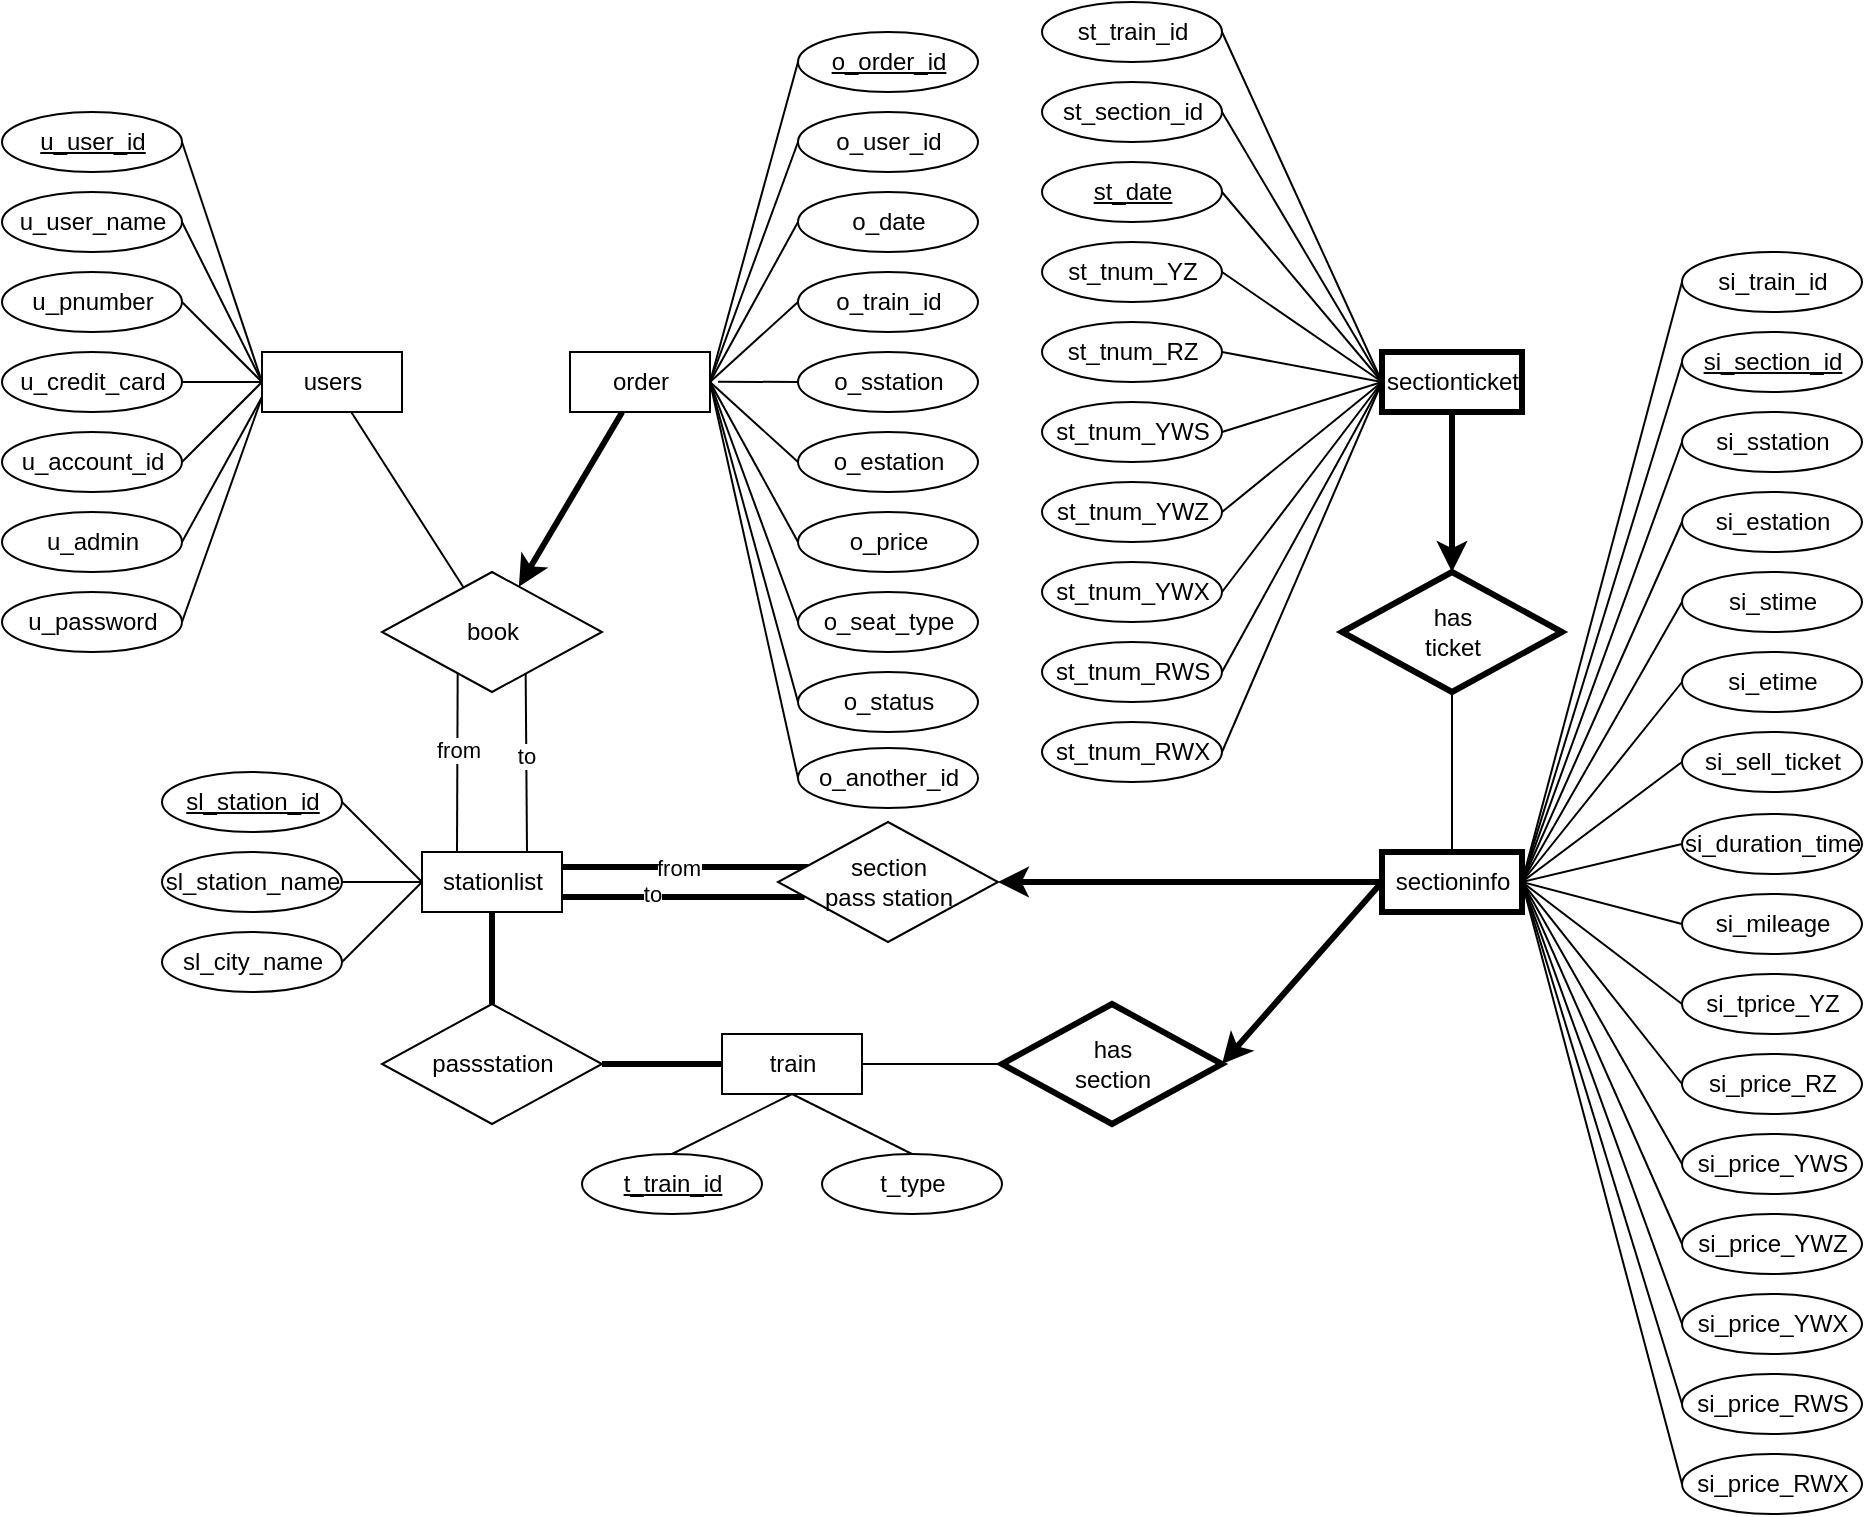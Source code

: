 <mxfile version="14.6.13" type="device"><diagram id="kN1YnAI2vswf2WvvlktZ" name="第 1 页"><mxGraphModel dx="1024" dy="601" grid="0" gridSize="10" guides="1" tooltips="1" connect="1" arrows="1" fold="1" page="1" pageScale="1" pageWidth="1169" pageHeight="827" math="0" shadow="0"><root><mxCell id="0"/><mxCell id="1" parent="0"/><mxCell id="4" style="edgeStyle=none;rounded=0;orthogonalLoop=1;jettySize=auto;html=1;entryX=1;entryY=0.5;entryDx=0;entryDy=0;endArrow=none;endFill=0;exitX=0;exitY=0.5;exitDx=0;exitDy=0;" parent="1" source="2" target="3" edge="1"><mxGeometry relative="1" as="geometry"/></mxCell><mxCell id="51" style="edgeStyle=none;rounded=0;orthogonalLoop=1;jettySize=auto;html=1;endArrow=none;endFill=0;" parent="1" source="2" target="48" edge="1"><mxGeometry relative="1" as="geometry"/></mxCell><mxCell id="2" value="users" style="html=1;dashed=0;whitespace=wrap;" parent="1" vertex="1"><mxGeometry x="160" y="190" width="70" height="30" as="geometry"/></mxCell><mxCell id="3" value="&lt;u&gt;u_user_id&lt;/u&gt;" style="shape=ellipse;html=1;dashed=0;whitespace=wrap;perimeter=ellipsePerimeter;" parent="1" vertex="1"><mxGeometry x="30" y="70" width="90" height="30" as="geometry"/></mxCell><mxCell id="18" style="edgeStyle=none;rounded=0;orthogonalLoop=1;jettySize=auto;html=1;endArrow=none;endFill=0;exitX=1;exitY=0.5;exitDx=0;exitDy=0;entryX=0;entryY=0.5;entryDx=0;entryDy=0;" parent="1" source="5" target="2" edge="1"><mxGeometry relative="1" as="geometry"/></mxCell><mxCell id="5" value="u_user_name" style="shape=ellipse;html=1;dashed=0;whitespace=wrap;perimeter=ellipsePerimeter;" parent="1" vertex="1"><mxGeometry x="30" y="110" width="90" height="30" as="geometry"/></mxCell><mxCell id="19" style="edgeStyle=none;rounded=0;orthogonalLoop=1;jettySize=auto;html=1;endArrow=none;endFill=0;exitX=1;exitY=0.5;exitDx=0;exitDy=0;entryX=0;entryY=0.5;entryDx=0;entryDy=0;" parent="1" source="6" target="2" edge="1"><mxGeometry relative="1" as="geometry"/></mxCell><mxCell id="6" value="u_pnumber" style="shape=ellipse;html=1;dashed=0;whitespace=wrap;perimeter=ellipsePerimeter;" parent="1" vertex="1"><mxGeometry x="30" y="150" width="90" height="30" as="geometry"/></mxCell><mxCell id="20" style="edgeStyle=none;rounded=0;orthogonalLoop=1;jettySize=auto;html=1;endArrow=none;endFill=0;" parent="1" source="7" target="2" edge="1"><mxGeometry relative="1" as="geometry"/></mxCell><mxCell id="7" value="u_credit_card" style="shape=ellipse;html=1;dashed=0;whitespace=wrap;perimeter=ellipsePerimeter;" parent="1" vertex="1"><mxGeometry x="30" y="190" width="90" height="30" as="geometry"/></mxCell><mxCell id="21" style="edgeStyle=none;rounded=0;orthogonalLoop=1;jettySize=auto;html=1;endArrow=none;endFill=0;exitX=1;exitY=0.5;exitDx=0;exitDy=0;entryX=0;entryY=0.5;entryDx=0;entryDy=0;" parent="1" source="8" target="2" edge="1"><mxGeometry relative="1" as="geometry"/></mxCell><mxCell id="8" value="u_account_id" style="shape=ellipse;html=1;dashed=0;whitespace=wrap;perimeter=ellipsePerimeter;" parent="1" vertex="1"><mxGeometry x="30" y="230" width="90" height="30" as="geometry"/></mxCell><mxCell id="16" style="edgeStyle=none;rounded=0;orthogonalLoop=1;jettySize=auto;html=1;endArrow=none;endFill=0;exitX=1;exitY=0.5;exitDx=0;exitDy=0;entryX=0;entryY=0.75;entryDx=0;entryDy=0;" parent="1" source="9" target="2" edge="1"><mxGeometry relative="1" as="geometry"/></mxCell><mxCell id="9" value="u_admin" style="shape=ellipse;html=1;dashed=0;whitespace=wrap;perimeter=ellipsePerimeter;" parent="1" vertex="1"><mxGeometry x="30" y="270" width="90" height="30" as="geometry"/></mxCell><mxCell id="17" style="edgeStyle=none;rounded=0;orthogonalLoop=1;jettySize=auto;html=1;endArrow=none;endFill=0;entryX=0;entryY=0.75;entryDx=0;entryDy=0;exitX=1;exitY=0.5;exitDx=0;exitDy=0;" parent="1" source="10" target="2" edge="1"><mxGeometry relative="1" as="geometry"/></mxCell><mxCell id="10" value="u_password" style="shape=ellipse;html=1;dashed=0;whitespace=wrap;perimeter=ellipsePerimeter;" parent="1" vertex="1"><mxGeometry x="30" y="310" width="90" height="30" as="geometry"/></mxCell><mxCell id="32" style="edgeStyle=none;rounded=0;orthogonalLoop=1;jettySize=auto;html=1;exitX=0;exitY=0.5;exitDx=0;exitDy=0;entryX=1;entryY=0.5;entryDx=0;entryDy=0;endArrow=none;endFill=0;" parent="1" source="22" target="29" edge="1"><mxGeometry relative="1" as="geometry"/></mxCell><mxCell id="22" value="&lt;u&gt;o_order_id&lt;/u&gt;" style="shape=ellipse;html=1;dashed=0;whitespace=wrap;perimeter=ellipsePerimeter;" parent="1" vertex="1"><mxGeometry x="428" y="30" width="90" height="30" as="geometry"/></mxCell><mxCell id="33" style="edgeStyle=none;rounded=0;orthogonalLoop=1;jettySize=auto;html=1;exitX=0;exitY=0.5;exitDx=0;exitDy=0;endArrow=none;endFill=0;entryX=1;entryY=0.5;entryDx=0;entryDy=0;" parent="1" source="23" target="29" edge="1"><mxGeometry relative="1" as="geometry"><mxPoint x="388" y="200" as="targetPoint"/></mxGeometry></mxCell><mxCell id="23" value="o_user_id" style="shape=ellipse;html=1;dashed=0;whitespace=wrap;perimeter=ellipsePerimeter;" parent="1" vertex="1"><mxGeometry x="428" y="70" width="90" height="30" as="geometry"/></mxCell><mxCell id="34" style="edgeStyle=none;rounded=0;orthogonalLoop=1;jettySize=auto;html=1;exitX=0;exitY=0.5;exitDx=0;exitDy=0;endArrow=none;endFill=0;entryX=1;entryY=0.5;entryDx=0;entryDy=0;" parent="1" source="24" target="29" edge="1"><mxGeometry relative="1" as="geometry"><mxPoint x="388" y="200" as="targetPoint"/></mxGeometry></mxCell><mxCell id="24" value="o_date" style="shape=ellipse;html=1;dashed=0;whitespace=wrap;perimeter=ellipsePerimeter;" parent="1" vertex="1"><mxGeometry x="428" y="110" width="90" height="30" as="geometry"/></mxCell><mxCell id="35" style="edgeStyle=none;rounded=0;orthogonalLoop=1;jettySize=auto;html=1;exitX=0;exitY=0.5;exitDx=0;exitDy=0;entryX=1;entryY=0.5;entryDx=0;entryDy=0;endArrow=none;endFill=0;" parent="1" source="25" target="29" edge="1"><mxGeometry relative="1" as="geometry"/></mxCell><mxCell id="25" value="o_train_id" style="shape=ellipse;html=1;dashed=0;whitespace=wrap;perimeter=ellipsePerimeter;" parent="1" vertex="1"><mxGeometry x="428" y="150" width="90" height="30" as="geometry"/></mxCell><mxCell id="36" style="edgeStyle=none;rounded=0;orthogonalLoop=1;jettySize=auto;html=1;exitX=0;exitY=0.5;exitDx=0;exitDy=0;endArrow=none;endFill=0;" parent="1" source="26" edge="1"><mxGeometry relative="1" as="geometry"><mxPoint x="388" y="204.862" as="targetPoint"/></mxGeometry></mxCell><mxCell id="26" value="o_sstation" style="shape=ellipse;html=1;dashed=0;whitespace=wrap;perimeter=ellipsePerimeter;" parent="1" vertex="1"><mxGeometry x="428" y="190" width="90" height="30" as="geometry"/></mxCell><mxCell id="37" style="edgeStyle=none;rounded=0;orthogonalLoop=1;jettySize=auto;html=1;exitX=0;exitY=0.5;exitDx=0;exitDy=0;entryX=1;entryY=0.5;entryDx=0;entryDy=0;endArrow=none;endFill=0;" parent="1" source="27" target="29" edge="1"><mxGeometry relative="1" as="geometry"/></mxCell><mxCell id="27" value="o_estation" style="shape=ellipse;html=1;dashed=0;whitespace=wrap;perimeter=ellipsePerimeter;" parent="1" vertex="1"><mxGeometry x="428" y="230" width="90" height="30" as="geometry"/></mxCell><mxCell id="38" style="edgeStyle=none;rounded=0;orthogonalLoop=1;jettySize=auto;html=1;exitX=0;exitY=0.5;exitDx=0;exitDy=0;endArrow=none;endFill=0;entryX=1;entryY=0.5;entryDx=0;entryDy=0;" parent="1" source="28" target="29" edge="1"><mxGeometry relative="1" as="geometry"><mxPoint x="388" y="200" as="targetPoint"/></mxGeometry></mxCell><mxCell id="28" value="o_price" style="shape=ellipse;html=1;dashed=0;whitespace=wrap;perimeter=ellipsePerimeter;" parent="1" vertex="1"><mxGeometry x="428" y="270" width="90" height="30" as="geometry"/></mxCell><mxCell id="52" style="edgeStyle=none;rounded=0;orthogonalLoop=1;jettySize=auto;html=1;endArrow=classic;endFill=1;strokeWidth=3;" parent="1" source="29" target="48" edge="1"><mxGeometry relative="1" as="geometry"/></mxCell><mxCell id="29" value="order" style="html=1;dashed=0;whitespace=wrap;" parent="1" vertex="1"><mxGeometry x="314" y="190" width="70" height="30" as="geometry"/></mxCell><mxCell id="39" style="edgeStyle=none;rounded=0;orthogonalLoop=1;jettySize=auto;html=1;exitX=0;exitY=0.5;exitDx=0;exitDy=0;endArrow=none;endFill=0;entryX=1;entryY=0.5;entryDx=0;entryDy=0;" parent="1" source="30" target="29" edge="1"><mxGeometry relative="1" as="geometry"><mxPoint x="389" y="210" as="targetPoint"/></mxGeometry></mxCell><mxCell id="30" value="o_seat_type" style="shape=ellipse;html=1;dashed=0;whitespace=wrap;perimeter=ellipsePerimeter;" parent="1" vertex="1"><mxGeometry x="428" y="310" width="90" height="30" as="geometry"/></mxCell><mxCell id="40" style="edgeStyle=none;rounded=0;orthogonalLoop=1;jettySize=auto;html=1;exitX=0;exitY=0.5;exitDx=0;exitDy=0;entryX=1;entryY=0.5;entryDx=0;entryDy=0;endArrow=none;endFill=0;" parent="1" source="31" target="29" edge="1"><mxGeometry relative="1" as="geometry"/></mxCell><mxCell id="31" value="o_status" style="shape=ellipse;html=1;dashed=0;whitespace=wrap;perimeter=ellipsePerimeter;" parent="1" vertex="1"><mxGeometry x="428" y="350" width="90" height="30" as="geometry"/></mxCell><mxCell id="49" style="edgeStyle=none;rounded=0;orthogonalLoop=1;jettySize=auto;html=1;exitX=0.25;exitY=0;exitDx=0;exitDy=0;entryX=0.344;entryY=0.839;entryDx=0;entryDy=0;entryPerimeter=0;endArrow=none;endFill=0;" parent="1" source="41" target="48" edge="1"><mxGeometry relative="1" as="geometry"/></mxCell><mxCell id="53" value="from" style="edgeLabel;html=1;align=center;verticalAlign=middle;resizable=0;points=[];" parent="49" vertex="1" connectable="0"><mxGeometry x="0.138" relative="1" as="geometry"><mxPoint as="offset"/></mxGeometry></mxCell><mxCell id="50" style="edgeStyle=none;rounded=0;orthogonalLoop=1;jettySize=auto;html=1;exitX=0.75;exitY=0;exitDx=0;exitDy=0;entryX=0.653;entryY=0.832;entryDx=0;entryDy=0;entryPerimeter=0;endArrow=none;endFill=0;" parent="1" source="41" target="48" edge="1"><mxGeometry relative="1" as="geometry"/></mxCell><mxCell id="54" value="to" style="edgeLabel;html=1;align=center;verticalAlign=middle;resizable=0;points=[];" parent="50" vertex="1" connectable="0"><mxGeometry x="0.077" relative="1" as="geometry"><mxPoint as="offset"/></mxGeometry></mxCell><mxCell id="109" style="edgeStyle=none;rounded=0;orthogonalLoop=1;jettySize=auto;html=1;exitX=1;exitY=0.25;exitDx=0;exitDy=0;entryX=0.137;entryY=0.375;entryDx=0;entryDy=0;entryPerimeter=0;endArrow=none;endFill=0;strokeWidth=3;" parent="1" source="41" target="96" edge="1"><mxGeometry relative="1" as="geometry"/></mxCell><mxCell id="111" value="from" style="edgeLabel;html=1;align=center;verticalAlign=middle;resizable=0;points=[];" parent="109" vertex="1" connectable="0"><mxGeometry x="-0.056" y="1" relative="1" as="geometry"><mxPoint y="1" as="offset"/></mxGeometry></mxCell><mxCell id="110" style="edgeStyle=none;rounded=0;orthogonalLoop=1;jettySize=auto;html=1;exitX=1;exitY=0.75;exitDx=0;exitDy=0;entryX=0.121;entryY=0.625;entryDx=0;entryDy=0;entryPerimeter=0;endArrow=none;endFill=0;strokeWidth=3;" parent="1" source="41" target="96" edge="1"><mxGeometry relative="1" as="geometry"/></mxCell><mxCell id="112" value="to" style="edgeLabel;html=1;align=center;verticalAlign=middle;resizable=0;points=[];" parent="110" vertex="1" connectable="0"><mxGeometry x="-0.256" y="2" relative="1" as="geometry"><mxPoint as="offset"/></mxGeometry></mxCell><mxCell id="41" value="stationlist" style="html=1;dashed=0;whitespace=wrap;" parent="1" vertex="1"><mxGeometry x="240" y="440" width="70" height="30" as="geometry"/></mxCell><mxCell id="45" style="edgeStyle=none;rounded=0;orthogonalLoop=1;jettySize=auto;html=1;exitX=1;exitY=0.5;exitDx=0;exitDy=0;entryX=0;entryY=0.5;entryDx=0;entryDy=0;endArrow=none;endFill=0;" parent="1" source="42" target="41" edge="1"><mxGeometry relative="1" as="geometry"/></mxCell><mxCell id="42" value="&lt;u&gt;sl_station_id&lt;/u&gt;" style="shape=ellipse;html=1;dashed=0;whitespace=wrap;perimeter=ellipsePerimeter;" parent="1" vertex="1"><mxGeometry x="110" y="400" width="90" height="30" as="geometry"/></mxCell><mxCell id="46" style="edgeStyle=none;rounded=0;orthogonalLoop=1;jettySize=auto;html=1;exitX=1;exitY=0.5;exitDx=0;exitDy=0;endArrow=none;endFill=0;" parent="1" source="43" edge="1"><mxGeometry relative="1" as="geometry"><mxPoint x="240" y="454.944" as="targetPoint"/></mxGeometry></mxCell><mxCell id="43" value="sl_station_name" style="shape=ellipse;html=1;dashed=0;whitespace=wrap;perimeter=ellipsePerimeter;" parent="1" vertex="1"><mxGeometry x="110" y="440" width="90" height="30" as="geometry"/></mxCell><mxCell id="47" style="edgeStyle=none;rounded=0;orthogonalLoop=1;jettySize=auto;html=1;exitX=1;exitY=0.5;exitDx=0;exitDy=0;entryX=0;entryY=0.5;entryDx=0;entryDy=0;endArrow=none;endFill=0;" parent="1" source="44" target="41" edge="1"><mxGeometry relative="1" as="geometry"/></mxCell><mxCell id="44" value="sl_city_name" style="shape=ellipse;html=1;dashed=0;whitespace=wrap;perimeter=ellipsePerimeter;" parent="1" vertex="1"><mxGeometry x="110" y="480" width="90" height="30" as="geometry"/></mxCell><mxCell id="48" value="book" style="shape=rhombus;html=1;dashed=0;whitespace=wrap;perimeter=rhombusPerimeter;" parent="1" vertex="1"><mxGeometry x="220" y="300" width="110" height="60" as="geometry"/></mxCell><mxCell id="117" style="edgeStyle=none;rounded=0;orthogonalLoop=1;jettySize=auto;html=1;exitX=0;exitY=0.5;exitDx=0;exitDy=0;entryX=1;entryY=0.5;entryDx=0;entryDy=0;endArrow=classic;endFill=1;strokeWidth=3;startArrow=none;startFill=0;" parent="1" source="55" target="114" edge="1"><mxGeometry relative="1" as="geometry"/></mxCell><mxCell id="55" value="sectioninfo" style="html=1;dashed=0;whitespace=wrap;strokeWidth=3;" parent="1" vertex="1"><mxGeometry x="720" y="440" width="70" height="30" as="geometry"/></mxCell><mxCell id="133" style="edgeStyle=none;rounded=0;orthogonalLoop=1;jettySize=auto;html=1;exitX=1;exitY=0.5;exitDx=0;exitDy=0;entryX=0;entryY=0.5;entryDx=0;entryDy=0;endArrow=none;endFill=0;" parent="1" source="56" target="120" edge="1"><mxGeometry relative="1" as="geometry"/></mxCell><mxCell id="56" value="st_train_id" style="shape=ellipse;html=1;dashed=0;whitespace=wrap;perimeter=ellipsePerimeter;" parent="1" vertex="1"><mxGeometry x="550" y="15" width="90" height="30" as="geometry"/></mxCell><mxCell id="132" style="edgeStyle=none;rounded=0;orthogonalLoop=1;jettySize=auto;html=1;exitX=1;exitY=0.5;exitDx=0;exitDy=0;entryX=0;entryY=0.5;entryDx=0;entryDy=0;endArrow=none;endFill=0;" parent="1" source="57" target="120" edge="1"><mxGeometry relative="1" as="geometry"/></mxCell><mxCell id="57" value="st_section_id" style="shape=ellipse;html=1;dashed=0;whitespace=wrap;perimeter=ellipsePerimeter;" parent="1" vertex="1"><mxGeometry x="550" y="55" width="90" height="30" as="geometry"/></mxCell><mxCell id="131" style="edgeStyle=none;rounded=0;orthogonalLoop=1;jettySize=auto;html=1;exitX=1;exitY=0.5;exitDx=0;exitDy=0;entryX=0;entryY=0.5;entryDx=0;entryDy=0;endArrow=none;endFill=0;" parent="1" source="58" target="120" edge="1"><mxGeometry relative="1" as="geometry"/></mxCell><mxCell id="58" value="&lt;u&gt;st_date&lt;/u&gt;" style="shape=ellipse;html=1;dashed=0;whitespace=wrap;perimeter=ellipsePerimeter;" parent="1" vertex="1"><mxGeometry x="550" y="95" width="90" height="30" as="geometry"/></mxCell><mxCell id="125" style="edgeStyle=none;rounded=0;orthogonalLoop=1;jettySize=auto;html=1;exitX=1;exitY=0.5;exitDx=0;exitDy=0;entryX=0;entryY=0.5;entryDx=0;entryDy=0;endArrow=none;endFill=0;" parent="1" source="59" target="120" edge="1"><mxGeometry relative="1" as="geometry"/></mxCell><mxCell id="59" value="st_tnum_YZ" style="shape=ellipse;html=1;dashed=0;whitespace=wrap;perimeter=ellipsePerimeter;" parent="1" vertex="1"><mxGeometry x="550" y="135" width="90" height="30" as="geometry"/></mxCell><mxCell id="124" style="edgeStyle=none;rounded=0;orthogonalLoop=1;jettySize=auto;html=1;exitX=1;exitY=0.5;exitDx=0;exitDy=0;entryX=0;entryY=0.5;entryDx=0;entryDy=0;endArrow=none;endFill=0;" parent="1" source="60" target="120" edge="1"><mxGeometry relative="1" as="geometry"/></mxCell><mxCell id="60" value="st_tnum_RZ" style="shape=ellipse;html=1;dashed=0;whitespace=wrap;perimeter=ellipsePerimeter;" parent="1" vertex="1"><mxGeometry x="550" y="175" width="90" height="30" as="geometry"/></mxCell><mxCell id="126" style="edgeStyle=none;rounded=0;orthogonalLoop=1;jettySize=auto;html=1;exitX=1;exitY=0.5;exitDx=0;exitDy=0;entryX=0;entryY=0.5;entryDx=0;entryDy=0;endArrow=none;endFill=0;" parent="1" source="61" target="120" edge="1"><mxGeometry relative="1" as="geometry"/></mxCell><mxCell id="61" value="st_tnum_YWS" style="shape=ellipse;html=1;dashed=0;whitespace=wrap;perimeter=ellipsePerimeter;" parent="1" vertex="1"><mxGeometry x="550" y="215" width="90" height="30" as="geometry"/></mxCell><mxCell id="127" style="edgeStyle=none;rounded=0;orthogonalLoop=1;jettySize=auto;html=1;exitX=1;exitY=0.5;exitDx=0;exitDy=0;entryX=0;entryY=0.5;entryDx=0;entryDy=0;endArrow=none;endFill=0;" parent="1" source="62" target="120" edge="1"><mxGeometry relative="1" as="geometry"/></mxCell><mxCell id="62" value="st_tnum_YWZ" style="shape=ellipse;html=1;dashed=0;whitespace=wrap;perimeter=ellipsePerimeter;" parent="1" vertex="1"><mxGeometry x="550" y="255" width="90" height="30" as="geometry"/></mxCell><mxCell id="128" style="edgeStyle=none;rounded=0;orthogonalLoop=1;jettySize=auto;html=1;exitX=1;exitY=0.5;exitDx=0;exitDy=0;entryX=0;entryY=0.5;entryDx=0;entryDy=0;endArrow=none;endFill=0;" parent="1" source="63" target="120" edge="1"><mxGeometry relative="1" as="geometry"/></mxCell><mxCell id="63" value="st_tnum_YWX" style="shape=ellipse;html=1;dashed=0;whitespace=wrap;perimeter=ellipsePerimeter;" parent="1" vertex="1"><mxGeometry x="550" y="295" width="90" height="30" as="geometry"/></mxCell><mxCell id="129" style="edgeStyle=none;rounded=0;orthogonalLoop=1;jettySize=auto;html=1;exitX=1;exitY=0.5;exitDx=0;exitDy=0;entryX=0;entryY=0.5;entryDx=0;entryDy=0;endArrow=none;endFill=0;" parent="1" source="64" target="120" edge="1"><mxGeometry relative="1" as="geometry"/></mxCell><mxCell id="64" value="st_tnum_RWS" style="shape=ellipse;html=1;dashed=0;whitespace=wrap;perimeter=ellipsePerimeter;" parent="1" vertex="1"><mxGeometry x="550" y="335" width="90" height="30" as="geometry"/></mxCell><mxCell id="84" style="edgeStyle=none;rounded=0;orthogonalLoop=1;jettySize=auto;html=1;exitX=0;exitY=0.5;exitDx=0;exitDy=0;endArrow=none;endFill=0;strokeWidth=1;entryX=1;entryY=0.5;entryDx=0;entryDy=0;" parent="1" source="65" target="55" edge="1"><mxGeometry relative="1" as="geometry"><mxPoint x="830" y="536" as="targetPoint"/></mxGeometry></mxCell><mxCell id="65" value="si_etime" style="shape=ellipse;html=1;dashed=0;whitespace=wrap;perimeter=ellipsePerimeter;" parent="1" vertex="1"><mxGeometry x="870" y="340" width="90" height="30" as="geometry"/></mxCell><mxCell id="86" style="edgeStyle=none;rounded=0;orthogonalLoop=1;jettySize=auto;html=1;exitX=0;exitY=0.5;exitDx=0;exitDy=0;entryX=1;entryY=0.5;entryDx=0;entryDy=0;endArrow=none;endFill=0;strokeWidth=1;" parent="1" source="66" target="55" edge="1"><mxGeometry relative="1" as="geometry"/></mxCell><mxCell id="66" value="si_duration_time" style="shape=ellipse;html=1;dashed=0;whitespace=wrap;perimeter=ellipsePerimeter;" parent="1" vertex="1"><mxGeometry x="870" y="421" width="90" height="30" as="geometry"/></mxCell><mxCell id="87" style="edgeStyle=none;rounded=0;orthogonalLoop=1;jettySize=auto;html=1;exitX=0;exitY=0.5;exitDx=0;exitDy=0;entryX=1;entryY=0.5;entryDx=0;entryDy=0;endArrow=none;endFill=0;strokeWidth=1;" parent="1" source="67" target="55" edge="1"><mxGeometry relative="1" as="geometry"/></mxCell><mxCell id="67" value="si_mileage" style="shape=ellipse;html=1;dashed=0;whitespace=wrap;perimeter=ellipsePerimeter;" parent="1" vertex="1"><mxGeometry x="870" y="461" width="90" height="30" as="geometry"/></mxCell><mxCell id="88" style="edgeStyle=none;rounded=0;orthogonalLoop=1;jettySize=auto;html=1;exitX=0;exitY=0.5;exitDx=0;exitDy=0;entryX=1;entryY=0.5;entryDx=0;entryDy=0;endArrow=none;endFill=0;strokeWidth=1;" parent="1" source="68" target="55" edge="1"><mxGeometry relative="1" as="geometry"/></mxCell><mxCell id="68" value="si_tprice_YZ" style="shape=ellipse;html=1;dashed=0;whitespace=wrap;perimeter=ellipsePerimeter;" parent="1" vertex="1"><mxGeometry x="870" y="501" width="90" height="30" as="geometry"/></mxCell><mxCell id="89" style="edgeStyle=none;rounded=0;orthogonalLoop=1;jettySize=auto;html=1;exitX=0;exitY=0.5;exitDx=0;exitDy=0;endArrow=none;endFill=0;strokeWidth=1;entryX=1;entryY=0.5;entryDx=0;entryDy=0;" parent="1" source="69" target="55" edge="1"><mxGeometry relative="1" as="geometry"/></mxCell><mxCell id="69" value="si_price_RZ" style="shape=ellipse;html=1;dashed=0;whitespace=wrap;perimeter=ellipsePerimeter;" parent="1" vertex="1"><mxGeometry x="870" y="541" width="90" height="30" as="geometry"/></mxCell><mxCell id="90" style="edgeStyle=none;rounded=0;orthogonalLoop=1;jettySize=auto;html=1;exitX=0;exitY=0.5;exitDx=0;exitDy=0;entryX=1;entryY=0.5;entryDx=0;entryDy=0;endArrow=none;endFill=0;strokeWidth=1;" parent="1" source="70" target="55" edge="1"><mxGeometry relative="1" as="geometry"/></mxCell><mxCell id="70" value="si_price_YWS" style="shape=ellipse;html=1;dashed=0;whitespace=wrap;perimeter=ellipsePerimeter;" parent="1" vertex="1"><mxGeometry x="870" y="581" width="90" height="30" as="geometry"/></mxCell><mxCell id="91" style="edgeStyle=none;rounded=0;orthogonalLoop=1;jettySize=auto;html=1;exitX=0;exitY=0.5;exitDx=0;exitDy=0;entryX=1;entryY=0.5;entryDx=0;entryDy=0;endArrow=none;endFill=0;strokeWidth=1;" parent="1" source="71" target="55" edge="1"><mxGeometry relative="1" as="geometry"/></mxCell><mxCell id="71" value="si_price_YWZ" style="shape=ellipse;html=1;dashed=0;whitespace=wrap;perimeter=ellipsePerimeter;" parent="1" vertex="1"><mxGeometry x="870" y="621" width="90" height="30" as="geometry"/></mxCell><mxCell id="92" style="edgeStyle=none;rounded=0;orthogonalLoop=1;jettySize=auto;html=1;exitX=0;exitY=0.5;exitDx=0;exitDy=0;endArrow=none;endFill=0;strokeWidth=1;entryX=1;entryY=0.5;entryDx=0;entryDy=0;" parent="1" source="72" target="55" edge="1"><mxGeometry relative="1" as="geometry"><mxPoint x="830" y="546.0" as="targetPoint"/></mxGeometry></mxCell><mxCell id="72" value="si_price_YWX" style="shape=ellipse;html=1;dashed=0;whitespace=wrap;perimeter=ellipsePerimeter;" parent="1" vertex="1"><mxGeometry x="870" y="661" width="90" height="30" as="geometry"/></mxCell><mxCell id="93" style="edgeStyle=none;rounded=0;orthogonalLoop=1;jettySize=auto;html=1;exitX=0;exitY=0.5;exitDx=0;exitDy=0;endArrow=none;endFill=0;strokeWidth=1;entryX=1;entryY=0.5;entryDx=0;entryDy=0;" parent="1" source="73" target="55" edge="1"><mxGeometry relative="1" as="geometry"><mxPoint x="830" y="546.0" as="targetPoint"/></mxGeometry></mxCell><mxCell id="73" value="si_price_RWS" style="shape=ellipse;html=1;dashed=0;whitespace=wrap;perimeter=ellipsePerimeter;" parent="1" vertex="1"><mxGeometry x="870" y="701" width="90" height="30" as="geometry"/></mxCell><mxCell id="80" style="edgeStyle=none;rounded=0;orthogonalLoop=1;jettySize=auto;html=1;entryX=1;entryY=0.5;entryDx=0;entryDy=0;endArrow=none;endFill=0;strokeWidth=1;exitX=0;exitY=0.5;exitDx=0;exitDy=0;" parent="1" source="74" target="55" edge="1"><mxGeometry relative="1" as="geometry"/></mxCell><mxCell id="74" value="si_train_id" style="shape=ellipse;html=1;dashed=0;whitespace=wrap;perimeter=ellipsePerimeter;" parent="1" vertex="1"><mxGeometry x="870" y="140" width="90" height="30" as="geometry"/></mxCell><mxCell id="81" style="edgeStyle=none;rounded=0;orthogonalLoop=1;jettySize=auto;html=1;exitX=0;exitY=0.5;exitDx=0;exitDy=0;endArrow=none;endFill=0;strokeWidth=1;entryX=1;entryY=0.5;entryDx=0;entryDy=0;" parent="1" source="75" target="55" edge="1"><mxGeometry relative="1" as="geometry"><mxPoint x="830" y="526" as="targetPoint"/></mxGeometry></mxCell><mxCell id="75" value="&lt;u&gt;si_section_id&lt;/u&gt;" style="shape=ellipse;html=1;dashed=0;whitespace=wrap;perimeter=ellipsePerimeter;" parent="1" vertex="1"><mxGeometry x="870" y="180" width="90" height="30" as="geometry"/></mxCell><mxCell id="85" style="edgeStyle=none;rounded=0;orthogonalLoop=1;jettySize=auto;html=1;exitX=0;exitY=0.5;exitDx=0;exitDy=0;endArrow=none;endFill=0;strokeWidth=1;entryX=1;entryY=0.5;entryDx=0;entryDy=0;" parent="1" source="76" target="55" edge="1"><mxGeometry relative="1" as="geometry"><mxPoint x="830" y="526" as="targetPoint"/></mxGeometry></mxCell><mxCell id="76" value="si_sstation" style="shape=ellipse;html=1;dashed=0;whitespace=wrap;perimeter=ellipsePerimeter;" parent="1" vertex="1"><mxGeometry x="870" y="220" width="90" height="30" as="geometry"/></mxCell><mxCell id="82" style="edgeStyle=none;rounded=0;orthogonalLoop=1;jettySize=auto;html=1;exitX=0;exitY=0.5;exitDx=0;exitDy=0;entryX=1;entryY=0.5;entryDx=0;entryDy=0;endArrow=none;endFill=0;strokeWidth=1;" parent="1" source="77" target="55" edge="1"><mxGeometry relative="1" as="geometry"/></mxCell><mxCell id="77" value="si_estation" style="shape=ellipse;html=1;dashed=0;whitespace=wrap;perimeter=ellipsePerimeter;" parent="1" vertex="1"><mxGeometry x="870" y="260" width="90" height="30" as="geometry"/></mxCell><mxCell id="83" style="edgeStyle=none;rounded=0;orthogonalLoop=1;jettySize=auto;html=1;exitX=0;exitY=0.5;exitDx=0;exitDy=0;entryX=1;entryY=0.5;entryDx=0;entryDy=0;endArrow=none;endFill=0;strokeWidth=1;" parent="1" source="78" target="55" edge="1"><mxGeometry relative="1" as="geometry"/></mxCell><mxCell id="78" value="si_stime" style="shape=ellipse;html=1;dashed=0;whitespace=wrap;perimeter=ellipsePerimeter;" parent="1" vertex="1"><mxGeometry x="870" y="300" width="90" height="30" as="geometry"/></mxCell><mxCell id="94" style="edgeStyle=none;rounded=0;orthogonalLoop=1;jettySize=auto;html=1;exitX=0;exitY=0.5;exitDx=0;exitDy=0;endArrow=none;endFill=0;strokeWidth=1;entryX=1;entryY=0.5;entryDx=0;entryDy=0;" parent="1" source="79" target="55" edge="1"><mxGeometry relative="1" as="geometry"><mxPoint x="830" y="546.0" as="targetPoint"/></mxGeometry></mxCell><mxCell id="79" value="si_price_RWX" style="shape=ellipse;html=1;dashed=0;whitespace=wrap;perimeter=ellipsePerimeter;" parent="1" vertex="1"><mxGeometry x="870" y="741" width="90" height="30" as="geometry"/></mxCell><mxCell id="105" style="edgeStyle=none;rounded=0;orthogonalLoop=1;jettySize=auto;html=1;exitX=0.5;exitY=0;exitDx=0;exitDy=0;entryX=0.5;entryY=1;entryDx=0;entryDy=0;endArrow=none;endFill=0;strokeWidth=3;" parent="1" source="95" target="41" edge="1"><mxGeometry relative="1" as="geometry"/></mxCell><mxCell id="106" style="edgeStyle=none;rounded=0;orthogonalLoop=1;jettySize=auto;html=1;exitX=1;exitY=0.5;exitDx=0;exitDy=0;entryX=0;entryY=0.5;entryDx=0;entryDy=0;endArrow=none;endFill=0;strokeWidth=3;" parent="1" source="95" target="100" edge="1"><mxGeometry relative="1" as="geometry"/></mxCell><mxCell id="95" value="passstation" style="shape=rhombus;html=1;dashed=0;whitespace=wrap;perimeter=rhombusPerimeter;" parent="1" vertex="1"><mxGeometry x="220" y="516" width="110" height="60" as="geometry"/></mxCell><mxCell id="135" style="edgeStyle=none;rounded=0;orthogonalLoop=1;jettySize=auto;html=1;exitX=1;exitY=0.5;exitDx=0;exitDy=0;entryX=0;entryY=0.5;entryDx=0;entryDy=0;endArrow=none;endFill=0;strokeWidth=3;startArrow=classic;startFill=1;" parent="1" source="96" target="55" edge="1"><mxGeometry relative="1" as="geometry"/></mxCell><mxCell id="96" value="section&lt;br&gt;pass station" style="shape=rhombus;html=1;dashed=0;whitespace=wrap;perimeter=rhombusPerimeter;" parent="1" vertex="1"><mxGeometry x="418" y="425" width="110" height="60" as="geometry"/></mxCell><mxCell id="101" style="rounded=0;orthogonalLoop=1;jettySize=auto;html=1;exitX=0.5;exitY=0;exitDx=0;exitDy=0;entryX=0.5;entryY=1;entryDx=0;entryDy=0;endArrow=none;endFill=0;" parent="1" source="98" target="100" edge="1"><mxGeometry relative="1" as="geometry"/></mxCell><mxCell id="98" value="&lt;u&gt;t_train_id&lt;/u&gt;" style="shape=ellipse;html=1;dashed=0;whitespace=wrap;perimeter=ellipsePerimeter;" parent="1" vertex="1"><mxGeometry x="320" y="591" width="90" height="30" as="geometry"/></mxCell><mxCell id="104" style="edgeStyle=none;rounded=0;orthogonalLoop=1;jettySize=auto;html=1;exitX=0.5;exitY=0;exitDx=0;exitDy=0;entryX=0.5;entryY=1;entryDx=0;entryDy=0;endArrow=none;endFill=0;" parent="1" source="99" target="100" edge="1"><mxGeometry relative="1" as="geometry"/></mxCell><mxCell id="99" value="t_type" style="shape=ellipse;html=1;dashed=0;whitespace=wrap;perimeter=ellipsePerimeter;" parent="1" vertex="1"><mxGeometry x="440" y="591" width="90" height="30" as="geometry"/></mxCell><mxCell id="115" style="edgeStyle=none;rounded=0;orthogonalLoop=1;jettySize=auto;html=1;exitX=1;exitY=0.5;exitDx=0;exitDy=0;entryX=0;entryY=0.5;entryDx=0;entryDy=0;endArrow=none;endFill=0;" parent="1" source="100" target="114" edge="1"><mxGeometry relative="1" as="geometry"/></mxCell><mxCell id="100" value="train" style="html=1;dashed=0;whitespace=wrap;" parent="1" vertex="1"><mxGeometry x="390" y="531" width="70" height="30" as="geometry"/></mxCell><mxCell id="114" value="has&lt;br&gt;section" style="shape=rhombus;html=1;dashed=0;whitespace=wrap;perimeter=rhombusPerimeter;strokeWidth=3;" parent="1" vertex="1"><mxGeometry x="530" y="516" width="110" height="60" as="geometry"/></mxCell><mxCell id="119" style="edgeStyle=none;rounded=0;orthogonalLoop=1;jettySize=auto;html=1;exitX=0.5;exitY=1;exitDx=0;exitDy=0;entryX=0.5;entryY=0;entryDx=0;entryDy=0;endArrow=none;endFill=0;" parent="1" source="118" target="55" edge="1"><mxGeometry relative="1" as="geometry"/></mxCell><mxCell id="118" value="has&lt;br&gt;ticket" style="shape=rhombus;html=1;dashed=0;whitespace=wrap;perimeter=rhombusPerimeter;strokeWidth=3;" parent="1" vertex="1"><mxGeometry x="700" y="300" width="110" height="60" as="geometry"/></mxCell><mxCell id="134" style="edgeStyle=none;rounded=0;orthogonalLoop=1;jettySize=auto;html=1;exitX=0.5;exitY=1;exitDx=0;exitDy=0;entryX=0.5;entryY=0;entryDx=0;entryDy=0;endArrow=classic;endFill=1;strokeWidth=3;" parent="1" source="120" target="118" edge="1"><mxGeometry relative="1" as="geometry"/></mxCell><mxCell id="120" value="sectionticket" style="html=1;dashed=0;whitespace=wrap;strokeWidth=3;" parent="1" vertex="1"><mxGeometry x="720" y="190" width="70" height="30" as="geometry"/></mxCell><mxCell id="122" style="edgeStyle=none;rounded=0;orthogonalLoop=1;jettySize=auto;html=1;exitX=0;exitY=0.5;exitDx=0;exitDy=0;entryX=1;entryY=0.5;entryDx=0;entryDy=0;endArrow=none;endFill=0;" parent="1" source="121" target="55" edge="1"><mxGeometry relative="1" as="geometry"/></mxCell><mxCell id="121" value="si_sell_ticket" style="shape=ellipse;html=1;dashed=0;whitespace=wrap;perimeter=ellipsePerimeter;" parent="1" vertex="1"><mxGeometry x="870" y="380" width="90" height="30" as="geometry"/></mxCell><mxCell id="130" style="edgeStyle=none;rounded=0;orthogonalLoop=1;jettySize=auto;html=1;exitX=1;exitY=0.5;exitDx=0;exitDy=0;entryX=0;entryY=0.5;entryDx=0;entryDy=0;endArrow=none;endFill=0;" parent="1" source="123" target="120" edge="1"><mxGeometry relative="1" as="geometry"/></mxCell><mxCell id="123" value="st_tnum_RWX" style="shape=ellipse;html=1;dashed=0;whitespace=wrap;perimeter=ellipsePerimeter;" parent="1" vertex="1"><mxGeometry x="550" y="375" width="90" height="30" as="geometry"/></mxCell><mxCell id="2eunkDKdKwS2B73oIAyf-135" value="o_another_id" style="shape=ellipse;html=1;dashed=0;whitespace=wrap;perimeter=ellipsePerimeter;" vertex="1" parent="1"><mxGeometry x="428" y="388" width="90" height="30" as="geometry"/></mxCell><mxCell id="2eunkDKdKwS2B73oIAyf-136" style="edgeStyle=none;rounded=0;orthogonalLoop=1;jettySize=auto;html=1;exitX=0;exitY=0.5;exitDx=0;exitDy=0;entryX=1;entryY=0.5;entryDx=0;entryDy=0;endArrow=none;endFill=0;" edge="1" parent="1" source="2eunkDKdKwS2B73oIAyf-135" target="29"><mxGeometry relative="1" as="geometry"><mxPoint x="438" y="375" as="sourcePoint"/><mxPoint x="394" y="215" as="targetPoint"/></mxGeometry></mxCell></root></mxGraphModel></diagram></mxfile>